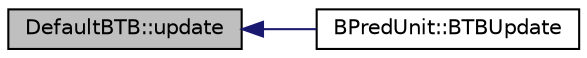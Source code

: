 digraph G
{
  edge [fontname="Helvetica",fontsize="10",labelfontname="Helvetica",labelfontsize="10"];
  node [fontname="Helvetica",fontsize="10",shape=record];
  rankdir=LR;
  Node1 [label="DefaultBTB::update",height=0.2,width=0.4,color="black", fillcolor="grey75", style="filled" fontcolor="black"];
  Node1 -> Node2 [dir=back,color="midnightblue",fontsize="10",style="solid",fontname="Helvetica"];
  Node2 [label="BPredUnit::BTBUpdate",height=0.2,width=0.4,color="black", fillcolor="white", style="filled",URL="$classBPredUnit.html#a5afe025cde23c608d745e8daca63e8a6"];
}
